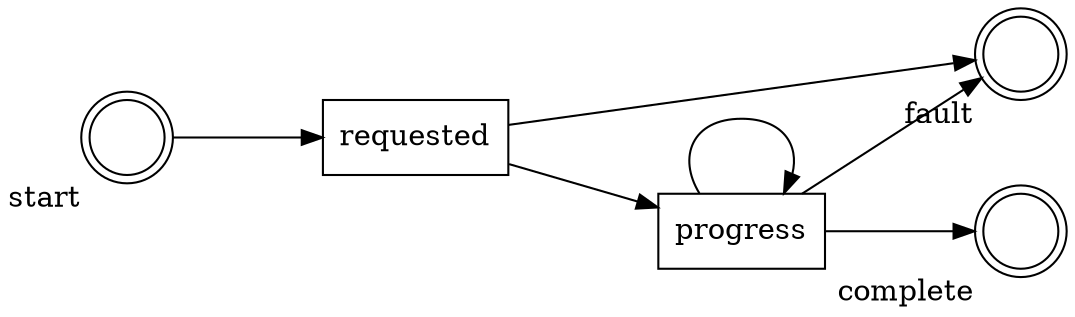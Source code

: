 digraph {
    forcelabels=true;
    rankdir=LR;
    graph[ranksep=1,nodesep=.5];
    node[shape=box];
    "start" [xlabel="start",xlp="0,0",shape=doublecircle,label=" "];
    "requested"->"fault";
    "requested"->"progress";
    "start"->"requested";
    "progress"->"fault";
    "progress"->"progress";
    "progress"->"complete";
    "fault" [xlabel="fault",shape=doublecircle,label=" "];
    "complete" [xlabel="complete",shape=doublecircle,label=" "];
}
